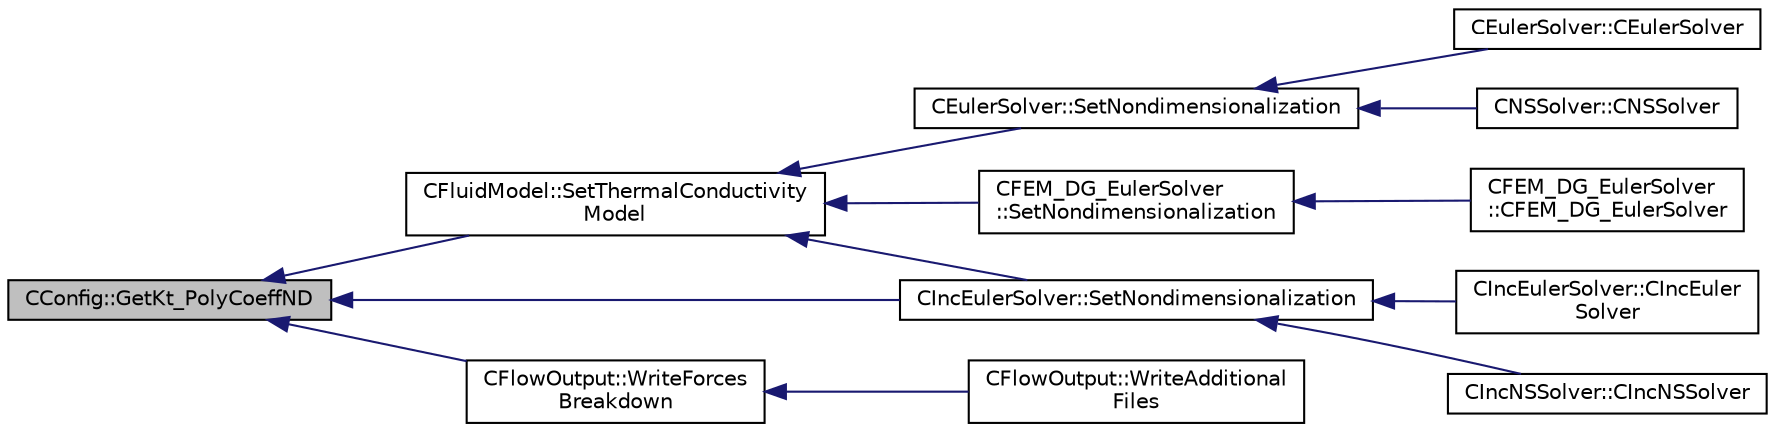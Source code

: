 digraph "CConfig::GetKt_PolyCoeffND"
{
  edge [fontname="Helvetica",fontsize="10",labelfontname="Helvetica",labelfontsize="10"];
  node [fontname="Helvetica",fontsize="10",shape=record];
  rankdir="LR";
  Node6043 [label="CConfig::GetKt_PolyCoeffND",height=0.2,width=0.4,color="black", fillcolor="grey75", style="filled", fontcolor="black"];
  Node6043 -> Node6044 [dir="back",color="midnightblue",fontsize="10",style="solid",fontname="Helvetica"];
  Node6044 [label="CFluidModel::SetThermalConductivity\lModel",height=0.2,width=0.4,color="black", fillcolor="white", style="filled",URL="$class_c_fluid_model.html#af21d9b7b51689e064184eb7b09ae639a",tooltip="Set thermal conductivity model. "];
  Node6044 -> Node6045 [dir="back",color="midnightblue",fontsize="10",style="solid",fontname="Helvetica"];
  Node6045 [label="CEulerSolver::SetNondimensionalization",height=0.2,width=0.4,color="black", fillcolor="white", style="filled",URL="$class_c_euler_solver.html#a1c633d6e77fefb2e76308e2ba0af0c2c",tooltip="Set the solver nondimensionalization. "];
  Node6045 -> Node6046 [dir="back",color="midnightblue",fontsize="10",style="solid",fontname="Helvetica"];
  Node6046 [label="CEulerSolver::CEulerSolver",height=0.2,width=0.4,color="black", fillcolor="white", style="filled",URL="$class_c_euler_solver.html#ae1e74218b4e943111b100d7ddcbd4db9"];
  Node6045 -> Node6047 [dir="back",color="midnightblue",fontsize="10",style="solid",fontname="Helvetica"];
  Node6047 [label="CNSSolver::CNSSolver",height=0.2,width=0.4,color="black", fillcolor="white", style="filled",URL="$class_c_n_s_solver.html#a2a8ad49c42b4546696e631cf44b7788b"];
  Node6044 -> Node6048 [dir="back",color="midnightblue",fontsize="10",style="solid",fontname="Helvetica"];
  Node6048 [label="CFEM_DG_EulerSolver\l::SetNondimensionalization",height=0.2,width=0.4,color="black", fillcolor="white", style="filled",URL="$class_c_f_e_m___d_g___euler_solver.html#a31316dc2fe564329d9bb372961b10a3a",tooltip="Set the fluid solver nondimensionalization. "];
  Node6048 -> Node6049 [dir="back",color="midnightblue",fontsize="10",style="solid",fontname="Helvetica"];
  Node6049 [label="CFEM_DG_EulerSolver\l::CFEM_DG_EulerSolver",height=0.2,width=0.4,color="black", fillcolor="white", style="filled",URL="$class_c_f_e_m___d_g___euler_solver.html#a70d30ef9e7cd7620d54ec73f4b1ed28c"];
  Node6044 -> Node6050 [dir="back",color="midnightblue",fontsize="10",style="solid",fontname="Helvetica"];
  Node6050 [label="CIncEulerSolver::SetNondimensionalization",height=0.2,width=0.4,color="black", fillcolor="white", style="filled",URL="$class_c_inc_euler_solver.html#a2cffaa24417cb3803d36d38b3874d6d0",tooltip="Set the solver nondimensionalization. "];
  Node6050 -> Node6051 [dir="back",color="midnightblue",fontsize="10",style="solid",fontname="Helvetica"];
  Node6051 [label="CIncEulerSolver::CIncEuler\lSolver",height=0.2,width=0.4,color="black", fillcolor="white", style="filled",URL="$class_c_inc_euler_solver.html#a91f644b8f9a00215bac5bcd31dfc06d8"];
  Node6050 -> Node6052 [dir="back",color="midnightblue",fontsize="10",style="solid",fontname="Helvetica"];
  Node6052 [label="CIncNSSolver::CIncNSSolver",height=0.2,width=0.4,color="black", fillcolor="white", style="filled",URL="$class_c_inc_n_s_solver.html#a82152ac7e91fb1c5c073d98a1f08e2aa"];
  Node6043 -> Node6053 [dir="back",color="midnightblue",fontsize="10",style="solid",fontname="Helvetica"];
  Node6053 [label="CFlowOutput::WriteForces\lBreakdown",height=0.2,width=0.4,color="black", fillcolor="white", style="filled",URL="$class_c_flow_output.html#afacedef2006aa6fcf8c9a312b5f4430c",tooltip="Write the forces breakdown file. "];
  Node6053 -> Node6054 [dir="back",color="midnightblue",fontsize="10",style="solid",fontname="Helvetica"];
  Node6054 [label="CFlowOutput::WriteAdditional\lFiles",height=0.2,width=0.4,color="black", fillcolor="white", style="filled",URL="$class_c_flow_output.html#aaac3fb7b2575967b157c306065ab1ea8",tooltip="Write any additional files defined for the current solver. "];
  Node6043 -> Node6050 [dir="back",color="midnightblue",fontsize="10",style="solid",fontname="Helvetica"];
}
